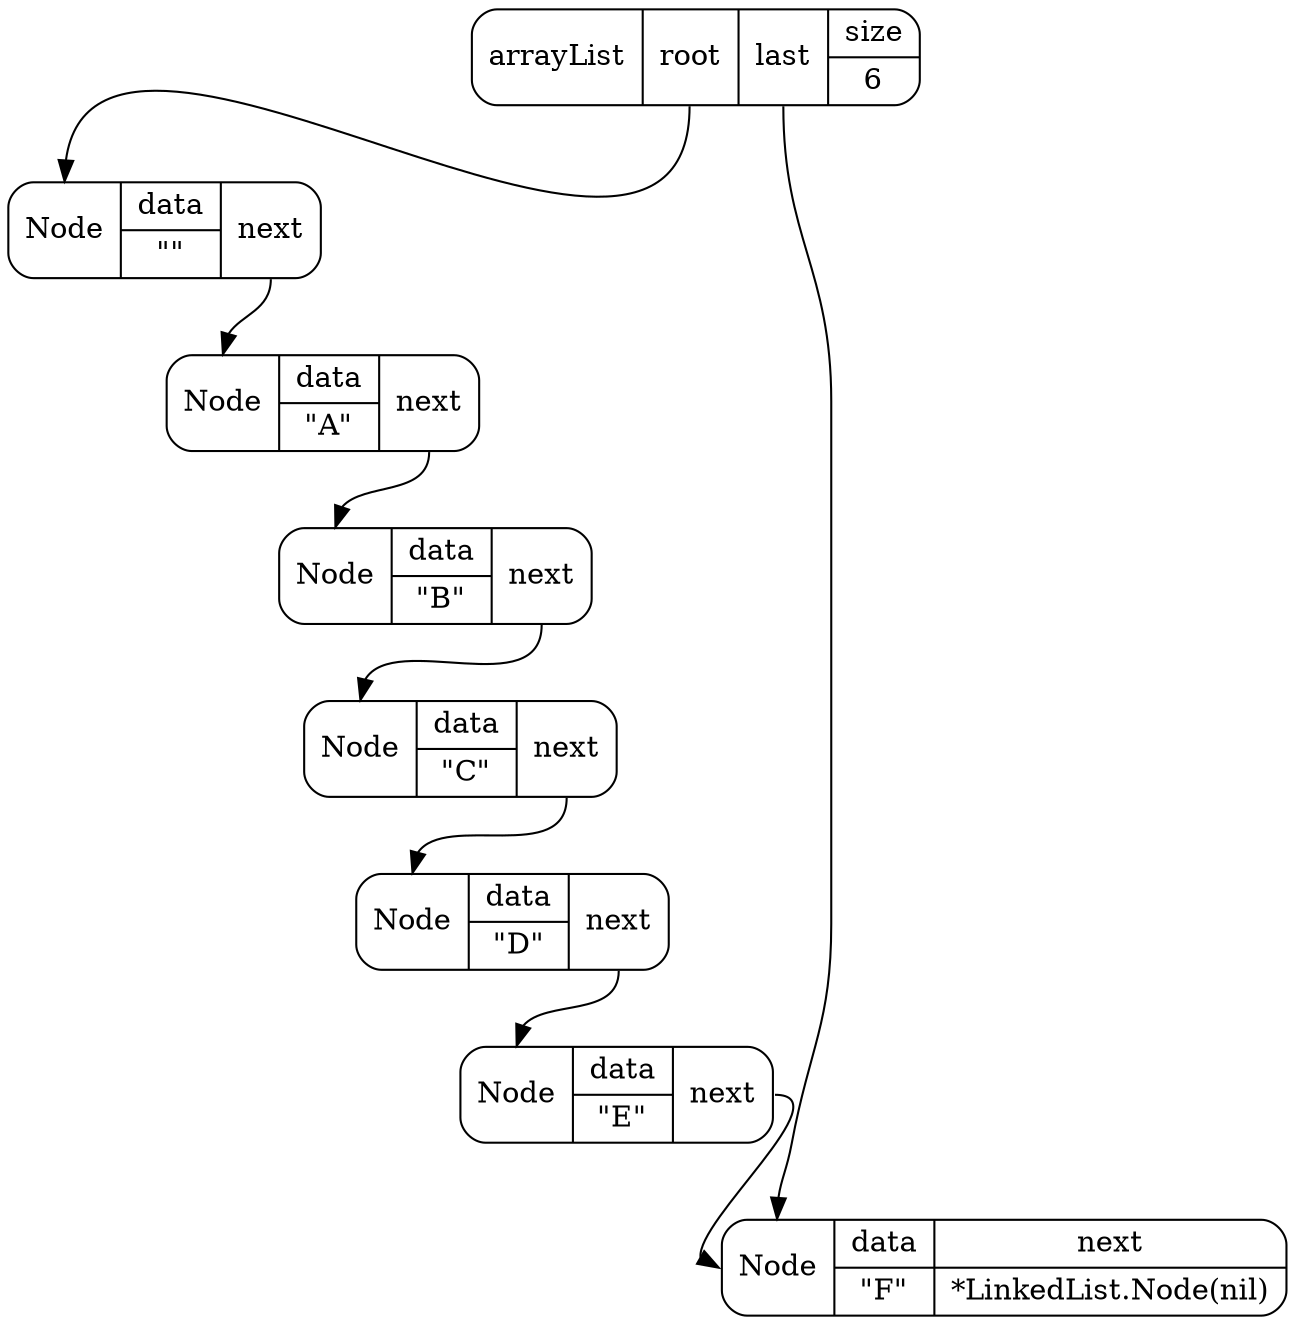digraph structs {
  node [shape=Mrecord];
  8 [label="<name> Node |{<f0> data | \"F\"} |{<f1> next | *LinkedList.Node(nil)}  "];
  7 [label="<name> Node |{<f0> data | \"E\"} |<f1> next "];
  7:f1 -> 8:name;
  6 [label="<name> Node |{<f0> data | \"D\"} |<f1> next "];
  6:f1 -> 7:name;
  5 [label="<name> Node |{<f0> data | \"C\"} |<f1> next "];
  5:f1 -> 6:name;
  4 [label="<name> Node |{<f0> data | \"B\"} |<f1> next "];
  4:f1 -> 5:name;
  3 [label="<name> Node |{<f0> data | \"A\"} |<f1> next "];
  3:f1 -> 4:name;
  2 [label="<name> Node |{<f0> data | \"\"} |<f1> next "];
  2:f1 -> 3:name;
  1 [label="<name> arrayList |<f0> root|<f1> last|{<f2> size | 6}  "];
  1:f0 -> 2:name;
  1:f1 -> 8:name;
}
